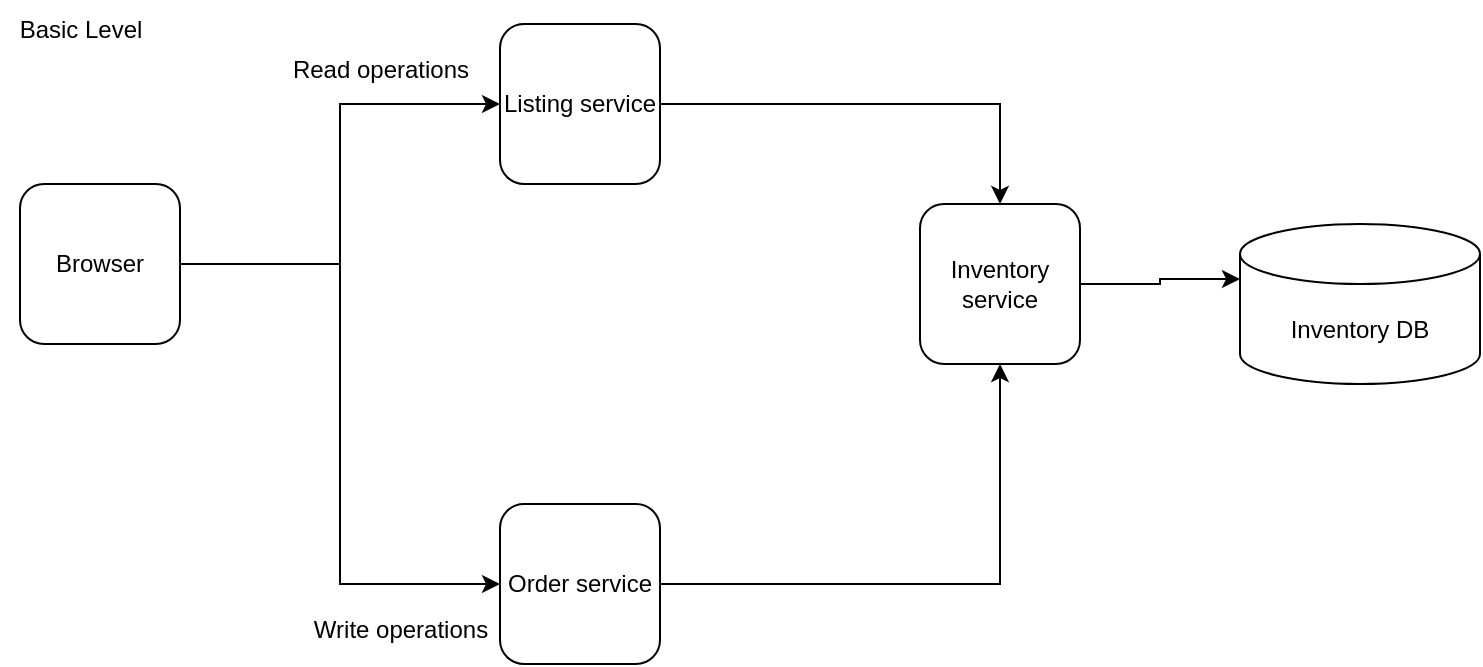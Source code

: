 <mxfile version="26.0.2">
  <diagram name="Page-1" id="pdsU5GGgprD2SgCTDVgc">
    <mxGraphModel dx="794" dy="412" grid="1" gridSize="10" guides="1" tooltips="1" connect="1" arrows="1" fold="1" page="1" pageScale="1" pageWidth="2300" pageHeight="2300" math="0" shadow="0">
      <root>
        <mxCell id="0" />
        <mxCell id="1" parent="0" />
        <mxCell id="amSMFHpkHX3bF5GHom42-8" style="edgeStyle=orthogonalEdgeStyle;rounded=0;orthogonalLoop=1;jettySize=auto;html=1;entryX=0;entryY=0.5;entryDx=0;entryDy=0;" edge="1" parent="1" source="amSMFHpkHX3bF5GHom42-1" target="amSMFHpkHX3bF5GHom42-4">
          <mxGeometry relative="1" as="geometry" />
        </mxCell>
        <mxCell id="amSMFHpkHX3bF5GHom42-11" style="edgeStyle=orthogonalEdgeStyle;rounded=0;orthogonalLoop=1;jettySize=auto;html=1;entryX=0;entryY=0.5;entryDx=0;entryDy=0;" edge="1" parent="1" source="amSMFHpkHX3bF5GHom42-1" target="amSMFHpkHX3bF5GHom42-5">
          <mxGeometry relative="1" as="geometry" />
        </mxCell>
        <mxCell id="amSMFHpkHX3bF5GHom42-1" value="Browser" style="rounded=1;whiteSpace=wrap;html=1;" vertex="1" parent="1">
          <mxGeometry x="60" y="120" width="80" height="80" as="geometry" />
        </mxCell>
        <mxCell id="amSMFHpkHX3bF5GHom42-2" value="Basic Level" style="text;html=1;align=center;verticalAlign=middle;resizable=0;points=[];autosize=1;strokeColor=none;fillColor=none;" vertex="1" parent="1">
          <mxGeometry x="50" y="28" width="80" height="30" as="geometry" />
        </mxCell>
        <mxCell id="amSMFHpkHX3bF5GHom42-9" style="edgeStyle=orthogonalEdgeStyle;rounded=0;orthogonalLoop=1;jettySize=auto;html=1;entryX=0.5;entryY=0;entryDx=0;entryDy=0;" edge="1" parent="1" source="amSMFHpkHX3bF5GHom42-4" target="amSMFHpkHX3bF5GHom42-6">
          <mxGeometry relative="1" as="geometry" />
        </mxCell>
        <mxCell id="amSMFHpkHX3bF5GHom42-4" value="Listing service" style="rounded=1;whiteSpace=wrap;html=1;" vertex="1" parent="1">
          <mxGeometry x="300" y="40" width="80" height="80" as="geometry" />
        </mxCell>
        <mxCell id="amSMFHpkHX3bF5GHom42-12" style="edgeStyle=orthogonalEdgeStyle;rounded=0;orthogonalLoop=1;jettySize=auto;html=1;entryX=0.5;entryY=1;entryDx=0;entryDy=0;" edge="1" parent="1" source="amSMFHpkHX3bF5GHom42-5" target="amSMFHpkHX3bF5GHom42-6">
          <mxGeometry relative="1" as="geometry" />
        </mxCell>
        <mxCell id="amSMFHpkHX3bF5GHom42-5" value="Order service" style="rounded=1;whiteSpace=wrap;html=1;" vertex="1" parent="1">
          <mxGeometry x="300" y="280" width="80" height="80" as="geometry" />
        </mxCell>
        <mxCell id="amSMFHpkHX3bF5GHom42-6" value="Inventory service" style="rounded=1;whiteSpace=wrap;html=1;" vertex="1" parent="1">
          <mxGeometry x="510" y="130" width="80" height="80" as="geometry" />
        </mxCell>
        <mxCell id="amSMFHpkHX3bF5GHom42-7" value="Inventory DB" style="shape=cylinder3;whiteSpace=wrap;html=1;boundedLbl=1;backgroundOutline=1;size=15;" vertex="1" parent="1">
          <mxGeometry x="670" y="140" width="120" height="80" as="geometry" />
        </mxCell>
        <mxCell id="amSMFHpkHX3bF5GHom42-10" style="edgeStyle=orthogonalEdgeStyle;rounded=0;orthogonalLoop=1;jettySize=auto;html=1;entryX=0;entryY=0;entryDx=0;entryDy=27.5;entryPerimeter=0;" edge="1" parent="1" source="amSMFHpkHX3bF5GHom42-6" target="amSMFHpkHX3bF5GHom42-7">
          <mxGeometry relative="1" as="geometry" />
        </mxCell>
        <mxCell id="amSMFHpkHX3bF5GHom42-13" value="Read operations" style="text;html=1;align=center;verticalAlign=middle;resizable=0;points=[];autosize=1;strokeColor=none;fillColor=none;" vertex="1" parent="1">
          <mxGeometry x="185" y="48" width="110" height="30" as="geometry" />
        </mxCell>
        <mxCell id="amSMFHpkHX3bF5GHom42-14" value="Write operations" style="text;html=1;align=center;verticalAlign=middle;resizable=0;points=[];autosize=1;strokeColor=none;fillColor=none;" vertex="1" parent="1">
          <mxGeometry x="195" y="328" width="110" height="30" as="geometry" />
        </mxCell>
      </root>
    </mxGraphModel>
  </diagram>
</mxfile>

